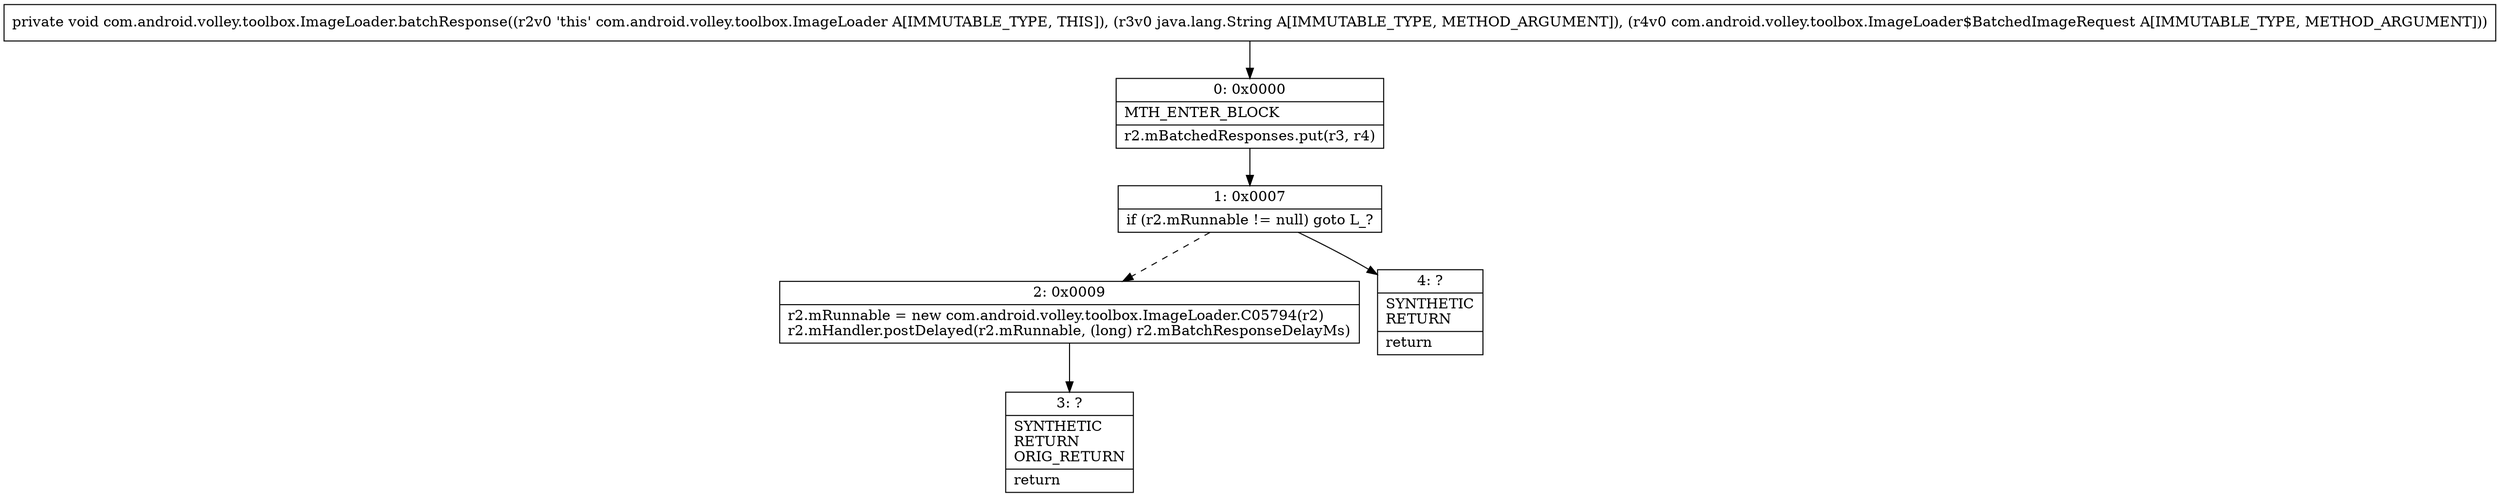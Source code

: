 digraph "CFG forcom.android.volley.toolbox.ImageLoader.batchResponse(Ljava\/lang\/String;Lcom\/android\/volley\/toolbox\/ImageLoader$BatchedImageRequest;)V" {
Node_0 [shape=record,label="{0\:\ 0x0000|MTH_ENTER_BLOCK\l|r2.mBatchedResponses.put(r3, r4)\l}"];
Node_1 [shape=record,label="{1\:\ 0x0007|if (r2.mRunnable != null) goto L_?\l}"];
Node_2 [shape=record,label="{2\:\ 0x0009|r2.mRunnable = new com.android.volley.toolbox.ImageLoader.C05794(r2)\lr2.mHandler.postDelayed(r2.mRunnable, (long) r2.mBatchResponseDelayMs)\l}"];
Node_3 [shape=record,label="{3\:\ ?|SYNTHETIC\lRETURN\lORIG_RETURN\l|return\l}"];
Node_4 [shape=record,label="{4\:\ ?|SYNTHETIC\lRETURN\l|return\l}"];
MethodNode[shape=record,label="{private void com.android.volley.toolbox.ImageLoader.batchResponse((r2v0 'this' com.android.volley.toolbox.ImageLoader A[IMMUTABLE_TYPE, THIS]), (r3v0 java.lang.String A[IMMUTABLE_TYPE, METHOD_ARGUMENT]), (r4v0 com.android.volley.toolbox.ImageLoader$BatchedImageRequest A[IMMUTABLE_TYPE, METHOD_ARGUMENT])) }"];
MethodNode -> Node_0;
Node_0 -> Node_1;
Node_1 -> Node_2[style=dashed];
Node_1 -> Node_4;
Node_2 -> Node_3;
}

